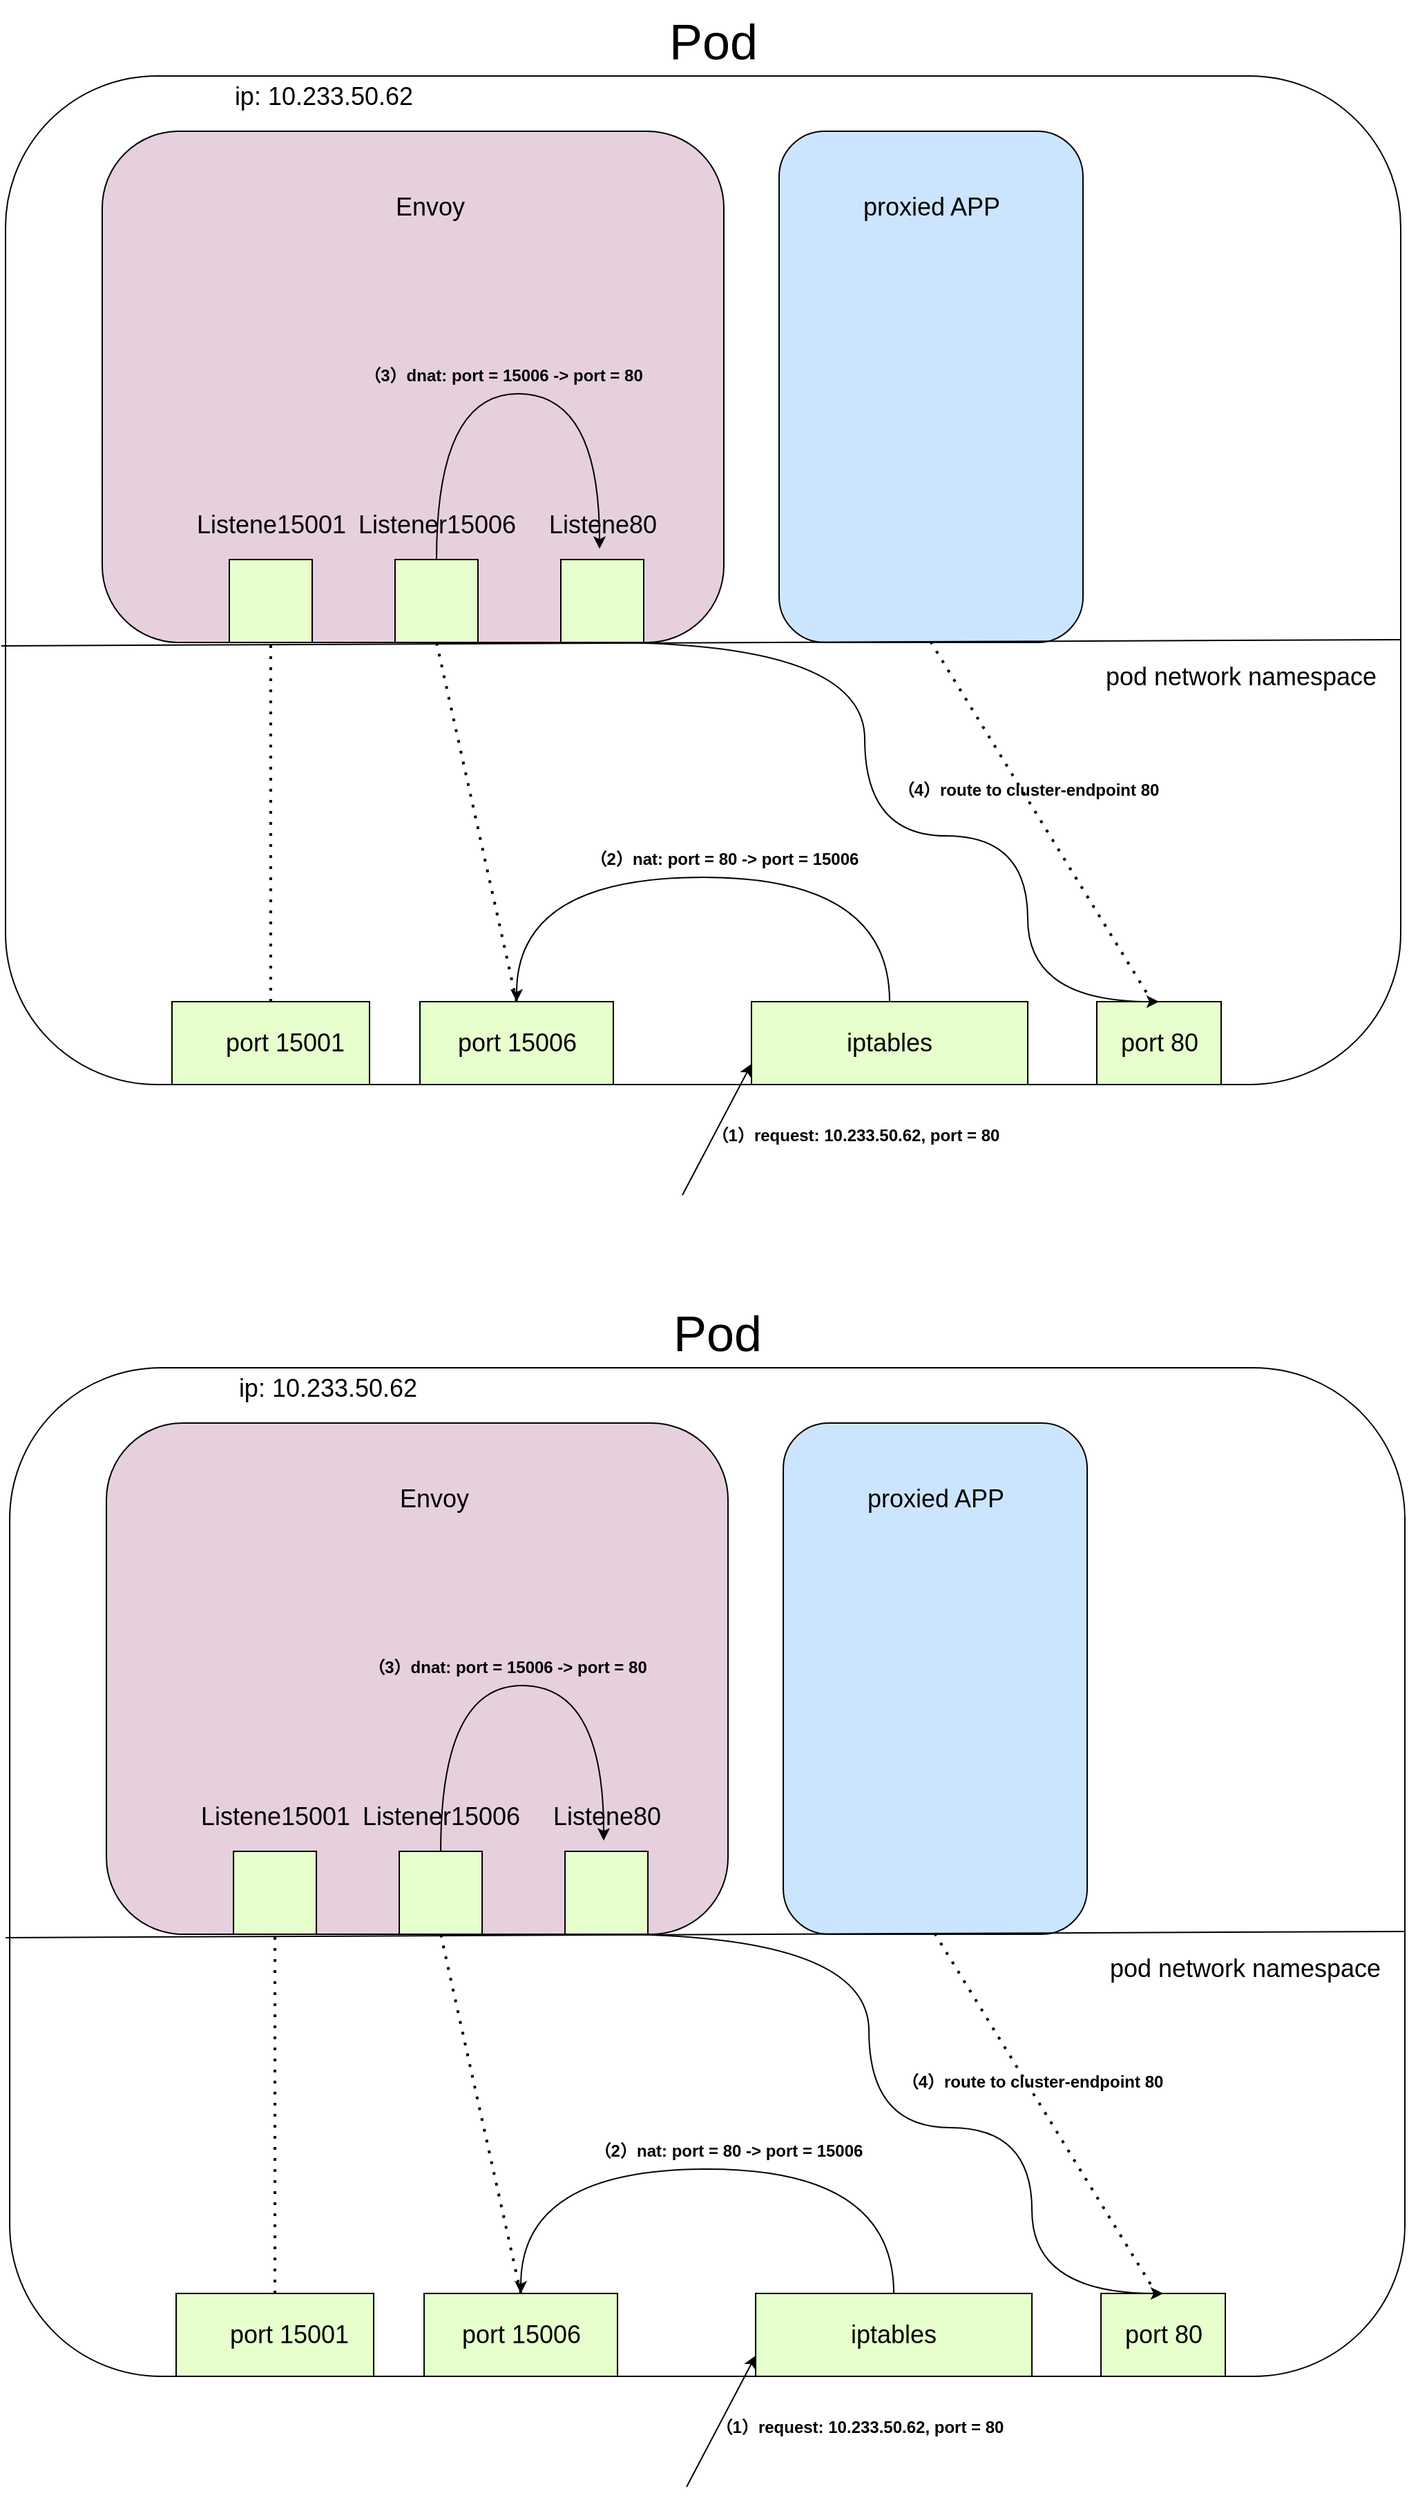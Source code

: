 <mxfile version="20.0.4" type="github">
  <diagram id="KpkW_Dag3uD1N4MSuSzZ" name="Page-1">
    <mxGraphModel dx="1875" dy="823" grid="1" gridSize="10" guides="1" tooltips="1" connect="1" arrows="1" fold="1" page="1" pageScale="1" pageWidth="827" pageHeight="1169" math="0" shadow="0">
      <root>
        <mxCell id="0" />
        <mxCell id="1" parent="0" />
        <mxCell id="1uFqp1fdt-oNHH_hLood-1" value="" style="rounded=1;whiteSpace=wrap;html=1;" vertex="1" parent="1">
          <mxGeometry x="330" y="280" width="1010" height="730" as="geometry" />
        </mxCell>
        <mxCell id="1uFqp1fdt-oNHH_hLood-2" value="&lt;font style=&quot;font-size: 36px;&quot;&gt;Pod&lt;/font&gt;" style="text;html=1;align=center;verticalAlign=middle;resizable=0;points=[];autosize=1;strokeColor=none;fillColor=none;" vertex="1" parent="1">
          <mxGeometry x="797" y="225" width="90" height="60" as="geometry" />
        </mxCell>
        <mxCell id="1uFqp1fdt-oNHH_hLood-3" value="" style="rounded=1;whiteSpace=wrap;html=1;fillColor=#E6D0DE;" vertex="1" parent="1">
          <mxGeometry x="400" y="320" width="450" height="370" as="geometry" />
        </mxCell>
        <mxCell id="1uFqp1fdt-oNHH_hLood-4" value="" style="rounded=1;whiteSpace=wrap;html=1;fillColor=#CCE5FF;" vertex="1" parent="1">
          <mxGeometry x="890" y="320" width="220" height="370" as="geometry" />
        </mxCell>
        <mxCell id="1uFqp1fdt-oNHH_hLood-5" value="&lt;font style=&quot;font-size: 18px;&quot;&gt;Envoy&lt;/font&gt;" style="text;html=1;align=center;verticalAlign=middle;resizable=0;points=[];autosize=1;strokeColor=none;fillColor=none;" vertex="1" parent="1">
          <mxGeometry x="602" y="360" width="70" height="30" as="geometry" />
        </mxCell>
        <mxCell id="1uFqp1fdt-oNHH_hLood-6" value="&lt;font style=&quot;font-size: 18px;&quot;&gt;proxied APP&lt;/font&gt;" style="text;html=1;align=center;verticalAlign=middle;resizable=0;points=[];autosize=1;strokeColor=none;fillColor=none;" vertex="1" parent="1">
          <mxGeometry x="940" y="360" width="120" height="30" as="geometry" />
        </mxCell>
        <mxCell id="1uFqp1fdt-oNHH_hLood-8" value="" style="endArrow=none;html=1;rounded=0;fontSize=18;exitX=-0.003;exitY=0.565;exitDx=0;exitDy=0;exitPerimeter=0;" edge="1" parent="1" source="1uFqp1fdt-oNHH_hLood-1">
          <mxGeometry width="50" height="50" relative="1" as="geometry">
            <mxPoint x="680" y="610" as="sourcePoint" />
            <mxPoint x="1340" y="688" as="targetPoint" />
          </mxGeometry>
        </mxCell>
        <mxCell id="1uFqp1fdt-oNHH_hLood-9" value="&lt;span style=&quot;font-size: 18px;&quot;&gt;pod network namespace&lt;/span&gt;" style="text;html=1;align=center;verticalAlign=middle;resizable=0;points=[];autosize=1;strokeColor=none;fillColor=none;" vertex="1" parent="1">
          <mxGeometry x="1114" y="700" width="220" height="30" as="geometry" />
        </mxCell>
        <mxCell id="1uFqp1fdt-oNHH_hLood-11" value="" style="rounded=0;whiteSpace=wrap;html=1;fontSize=18;fillColor=#E6FFCC;" vertex="1" parent="1">
          <mxGeometry x="612" y="630" width="60" height="60" as="geometry" />
        </mxCell>
        <mxCell id="1uFqp1fdt-oNHH_hLood-12" value="" style="rounded=0;whiteSpace=wrap;html=1;fontSize=18;fillColor=#E6FFCC;" vertex="1" parent="1">
          <mxGeometry x="492" y="630" width="60" height="60" as="geometry" />
        </mxCell>
        <mxCell id="1uFqp1fdt-oNHH_hLood-13" value="" style="rounded=0;whiteSpace=wrap;html=1;fontSize=18;fillColor=#E6FFCC;" vertex="1" parent="1">
          <mxGeometry x="732" y="630" width="60" height="60" as="geometry" />
        </mxCell>
        <mxCell id="1uFqp1fdt-oNHH_hLood-14" value="" style="rounded=0;whiteSpace=wrap;html=1;fontSize=18;fillColor=#E6FFCC;" vertex="1" parent="1">
          <mxGeometry x="1120" y="950" width="90" height="60" as="geometry" />
        </mxCell>
        <mxCell id="1uFqp1fdt-oNHH_hLood-15" value="&lt;font style=&quot;font-size: 18px;&quot;&gt;Listener15006&lt;/font&gt;" style="text;html=1;align=center;verticalAlign=middle;resizable=0;points=[];autosize=1;strokeColor=none;fillColor=none;" vertex="1" parent="1">
          <mxGeometry x="572" y="590" width="140" height="30" as="geometry" />
        </mxCell>
        <mxCell id="1uFqp1fdt-oNHH_hLood-16" value="&lt;font style=&quot;font-size: 18px;&quot;&gt;Listene15001&lt;/font&gt;" style="text;html=1;align=center;verticalAlign=middle;resizable=0;points=[];autosize=1;strokeColor=none;fillColor=none;" vertex="1" parent="1">
          <mxGeometry x="457" y="590" width="130" height="30" as="geometry" />
        </mxCell>
        <mxCell id="1uFqp1fdt-oNHH_hLood-17" value="&lt;span style=&quot;font-size: 18px;&quot;&gt;Listene&lt;/span&gt;&lt;span style=&quot;font-size: 18px;&quot;&gt;80&lt;/span&gt;" style="text;html=1;align=center;verticalAlign=middle;resizable=0;points=[];autosize=1;strokeColor=none;fillColor=none;" vertex="1" parent="1">
          <mxGeometry x="712" y="590" width="100" height="30" as="geometry" />
        </mxCell>
        <mxCell id="1uFqp1fdt-oNHH_hLood-18" value="" style="rounded=0;whiteSpace=wrap;html=1;fontSize=18;fillColor=#E6FFCC;" vertex="1" parent="1">
          <mxGeometry x="630" y="950" width="140" height="60" as="geometry" />
        </mxCell>
        <mxCell id="1uFqp1fdt-oNHH_hLood-19" value="" style="rounded=0;whiteSpace=wrap;html=1;fontSize=18;fillColor=#E6FFCC;" vertex="1" parent="1">
          <mxGeometry x="450.5" y="950" width="143" height="60" as="geometry" />
        </mxCell>
        <mxCell id="1uFqp1fdt-oNHH_hLood-20" value="&lt;font style=&quot;font-size: 18px;&quot;&gt;port 15006&lt;/font&gt;" style="text;html=1;align=center;verticalAlign=middle;resizable=0;points=[];autosize=1;strokeColor=none;fillColor=none;" vertex="1" parent="1">
          <mxGeometry x="645" y="965" width="110" height="30" as="geometry" />
        </mxCell>
        <mxCell id="1uFqp1fdt-oNHH_hLood-21" value="&lt;font style=&quot;font-size: 18px;&quot;&gt;port 15001&lt;/font&gt;" style="text;html=1;align=center;verticalAlign=middle;resizable=0;points=[];autosize=1;strokeColor=none;fillColor=none;" vertex="1" parent="1">
          <mxGeometry x="477" y="965" width="110" height="30" as="geometry" />
        </mxCell>
        <mxCell id="1uFqp1fdt-oNHH_hLood-22" value="&lt;font style=&quot;font-size: 18px;&quot;&gt;port 80&lt;/font&gt;" style="text;html=1;align=center;verticalAlign=middle;resizable=0;points=[];autosize=1;strokeColor=none;fillColor=none;" vertex="1" parent="1">
          <mxGeometry x="1125" y="965" width="80" height="30" as="geometry" />
        </mxCell>
        <mxCell id="1uFqp1fdt-oNHH_hLood-23" value="" style="endArrow=classic;html=1;rounded=0;fontSize=18;entryX=0;entryY=0.75;entryDx=0;entryDy=0;" edge="1" parent="1" target="1uFqp1fdt-oNHH_hLood-31">
          <mxGeometry width="50" height="50" relative="1" as="geometry">
            <mxPoint x="820" y="1090" as="sourcePoint" />
            <mxPoint x="280" y="830" as="targetPoint" />
          </mxGeometry>
        </mxCell>
        <mxCell id="1uFqp1fdt-oNHH_hLood-24" value="&lt;font style=&quot;font-size: 12px;&quot;&gt;&lt;b&gt;（1）request: 10.233.50.62, port = 80&lt;/b&gt;&lt;/font&gt;" style="text;html=1;align=center;verticalAlign=middle;resizable=0;points=[];autosize=1;strokeColor=none;fillColor=none;fontSize=18;" vertex="1" parent="1">
          <mxGeometry x="830" y="1030" width="230" height="30" as="geometry" />
        </mxCell>
        <mxCell id="1uFqp1fdt-oNHH_hLood-25" value="&lt;font style=&quot;font-size: 18px;&quot;&gt;ip: 10.233.50.62&lt;/font&gt;" style="text;html=1;align=center;verticalAlign=middle;resizable=0;points=[];autosize=1;strokeColor=none;fillColor=none;" vertex="1" parent="1">
          <mxGeometry x="485" y="280" width="150" height="30" as="geometry" />
        </mxCell>
        <mxCell id="1uFqp1fdt-oNHH_hLood-26" value="&lt;font style=&quot;font-size: 12px;&quot;&gt;&lt;b&gt;（2）&lt;/b&gt;&lt;b&gt;nat: port = 80 -&amp;gt; port = 15006&lt;/b&gt;&lt;/font&gt;" style="text;html=1;align=center;verticalAlign=middle;resizable=0;points=[];autosize=1;strokeColor=none;fillColor=none;fontSize=18;" vertex="1" parent="1">
          <mxGeometry x="740" y="830" width="220" height="30" as="geometry" />
        </mxCell>
        <mxCell id="1uFqp1fdt-oNHH_hLood-28" value="" style="endArrow=none;dashed=1;html=1;dashPattern=1 3;strokeWidth=2;rounded=0;fontSize=12;entryX=0.5;entryY=1;entryDx=0;entryDy=0;exitX=0.5;exitY=0;exitDx=0;exitDy=0;" edge="1" parent="1" source="1uFqp1fdt-oNHH_hLood-18" target="1uFqp1fdt-oNHH_hLood-11">
          <mxGeometry width="50" height="50" relative="1" as="geometry">
            <mxPoint x="680" y="770" as="sourcePoint" />
            <mxPoint x="730" y="720" as="targetPoint" />
          </mxGeometry>
        </mxCell>
        <mxCell id="1uFqp1fdt-oNHH_hLood-31" value="iptables" style="rounded=0;whiteSpace=wrap;html=1;fontSize=18;fillColor=#E6FFCC;" vertex="1" parent="1">
          <mxGeometry x="870" y="950" width="200" height="60" as="geometry" />
        </mxCell>
        <mxCell id="1uFqp1fdt-oNHH_hLood-32" value="" style="endArrow=classic;html=1;rounded=0;fontSize=12;exitX=0.5;exitY=0;exitDx=0;exitDy=0;entryX=0.5;entryY=0;entryDx=0;entryDy=0;edgeStyle=orthogonalEdgeStyle;curved=1;" edge="1" parent="1" source="1uFqp1fdt-oNHH_hLood-31" target="1uFqp1fdt-oNHH_hLood-18">
          <mxGeometry width="50" height="50" relative="1" as="geometry">
            <mxPoint x="680" y="770" as="sourcePoint" />
            <mxPoint x="730" y="720" as="targetPoint" />
            <Array as="points">
              <mxPoint x="970" y="860" />
              <mxPoint x="700" y="860" />
            </Array>
          </mxGeometry>
        </mxCell>
        <mxCell id="1uFqp1fdt-oNHH_hLood-34" value="" style="endArrow=none;dashed=1;html=1;dashPattern=1 3;strokeWidth=2;rounded=0;fontSize=12;entryX=0.5;entryY=1;entryDx=0;entryDy=0;exitX=0.5;exitY=0;exitDx=0;exitDy=0;" edge="1" parent="1" source="1uFqp1fdt-oNHH_hLood-19" target="1uFqp1fdt-oNHH_hLood-12">
          <mxGeometry width="50" height="50" relative="1" as="geometry">
            <mxPoint x="850" y="850" as="sourcePoint" />
            <mxPoint x="900" y="800" as="targetPoint" />
          </mxGeometry>
        </mxCell>
        <mxCell id="1uFqp1fdt-oNHH_hLood-35" value="" style="endArrow=classic;html=1;rounded=0;fontSize=12;exitX=0.5;exitY=0;exitDx=0;exitDy=0;entryX=0.48;entryY=1.075;entryDx=0;entryDy=0;entryPerimeter=0;edgeStyle=orthogonalEdgeStyle;curved=1;" edge="1" parent="1" source="1uFqp1fdt-oNHH_hLood-11" target="1uFqp1fdt-oNHH_hLood-17">
          <mxGeometry width="50" height="50" relative="1" as="geometry">
            <mxPoint x="850" y="810" as="sourcePoint" />
            <mxPoint x="900" y="760" as="targetPoint" />
            <Array as="points">
              <mxPoint x="642" y="510" />
              <mxPoint x="760" y="510" />
            </Array>
          </mxGeometry>
        </mxCell>
        <mxCell id="1uFqp1fdt-oNHH_hLood-36" value="&lt;font style=&quot;font-size: 12px;&quot;&gt;&lt;b&gt;（3）dnat&lt;/b&gt;&lt;b&gt;: port = 15006 -&amp;gt; port = 80&lt;/b&gt;&lt;/font&gt;" style="text;html=1;align=center;verticalAlign=middle;resizable=0;points=[];autosize=1;strokeColor=none;fillColor=none;fontSize=18;" vertex="1" parent="1">
          <mxGeometry x="580" y="480" width="220" height="30" as="geometry" />
        </mxCell>
        <mxCell id="1uFqp1fdt-oNHH_hLood-37" value="" style="endArrow=classic;html=1;rounded=0;fontSize=12;exitX=0.5;exitY=1;exitDx=0;exitDy=0;entryX=0.5;entryY=0;entryDx=0;entryDy=0;edgeStyle=orthogonalEdgeStyle;curved=1;" edge="1" parent="1" source="1uFqp1fdt-oNHH_hLood-13" target="1uFqp1fdt-oNHH_hLood-14">
          <mxGeometry width="50" height="50" relative="1" as="geometry">
            <mxPoint x="952" y="840" as="sourcePoint" />
            <mxPoint x="1070" y="832.25" as="targetPoint" />
            <Array as="points">
              <mxPoint x="952" y="690" />
              <mxPoint x="952" y="830" />
              <mxPoint x="1070" y="830" />
              <mxPoint x="1070" y="950" />
            </Array>
          </mxGeometry>
        </mxCell>
        <mxCell id="1uFqp1fdt-oNHH_hLood-38" value="&lt;font style=&quot;font-size: 12px;&quot;&gt;&lt;b&gt;（4）&lt;/b&gt;&lt;b&gt;route to cluster-endpoint 80&lt;/b&gt;&lt;/font&gt;" style="text;html=1;align=center;verticalAlign=middle;resizable=0;points=[];autosize=1;strokeColor=none;fillColor=none;fontSize=18;" vertex="1" parent="1">
          <mxGeometry x="965" y="780" width="210" height="30" as="geometry" />
        </mxCell>
        <mxCell id="1uFqp1fdt-oNHH_hLood-39" value="" style="endArrow=none;dashed=1;html=1;dashPattern=1 3;strokeWidth=2;rounded=0;fontSize=12;curved=1;" edge="1" parent="1">
          <mxGeometry width="50" height="50" relative="1" as="geometry">
            <mxPoint x="1160" y="950" as="sourcePoint" />
            <mxPoint x="1000" y="690" as="targetPoint" />
          </mxGeometry>
        </mxCell>
        <mxCell id="1uFqp1fdt-oNHH_hLood-40" value="" style="rounded=1;whiteSpace=wrap;html=1;" vertex="1" parent="1">
          <mxGeometry x="333.03" y="1215" width="1010" height="730" as="geometry" />
        </mxCell>
        <mxCell id="1uFqp1fdt-oNHH_hLood-41" value="&lt;font style=&quot;font-size: 36px;&quot;&gt;Pod&lt;/font&gt;" style="text;html=1;align=center;verticalAlign=middle;resizable=0;points=[];autosize=1;strokeColor=none;fillColor=none;" vertex="1" parent="1">
          <mxGeometry x="800.03" y="1160" width="90" height="60" as="geometry" />
        </mxCell>
        <mxCell id="1uFqp1fdt-oNHH_hLood-42" value="" style="rounded=1;whiteSpace=wrap;html=1;fillColor=#E6D0DE;" vertex="1" parent="1">
          <mxGeometry x="403.03" y="1255" width="450" height="370" as="geometry" />
        </mxCell>
        <mxCell id="1uFqp1fdt-oNHH_hLood-43" value="" style="rounded=1;whiteSpace=wrap;html=1;fillColor=#CCE5FF;" vertex="1" parent="1">
          <mxGeometry x="893.03" y="1255" width="220" height="370" as="geometry" />
        </mxCell>
        <mxCell id="1uFqp1fdt-oNHH_hLood-44" value="&lt;font style=&quot;font-size: 18px;&quot;&gt;Envoy&lt;/font&gt;" style="text;html=1;align=center;verticalAlign=middle;resizable=0;points=[];autosize=1;strokeColor=none;fillColor=none;" vertex="1" parent="1">
          <mxGeometry x="605.03" y="1295" width="70" height="30" as="geometry" />
        </mxCell>
        <mxCell id="1uFqp1fdt-oNHH_hLood-45" value="&lt;font style=&quot;font-size: 18px;&quot;&gt;proxied APP&lt;/font&gt;" style="text;html=1;align=center;verticalAlign=middle;resizable=0;points=[];autosize=1;strokeColor=none;fillColor=none;" vertex="1" parent="1">
          <mxGeometry x="943.03" y="1295" width="120" height="30" as="geometry" />
        </mxCell>
        <mxCell id="1uFqp1fdt-oNHH_hLood-46" value="" style="endArrow=none;html=1;rounded=0;fontSize=18;exitX=-0.003;exitY=0.565;exitDx=0;exitDy=0;exitPerimeter=0;" edge="1" parent="1" source="1uFqp1fdt-oNHH_hLood-40">
          <mxGeometry width="50" height="50" relative="1" as="geometry">
            <mxPoint x="683.03" y="1545" as="sourcePoint" />
            <mxPoint x="1343.03" y="1623" as="targetPoint" />
          </mxGeometry>
        </mxCell>
        <mxCell id="1uFqp1fdt-oNHH_hLood-47" value="&lt;span style=&quot;font-size: 18px;&quot;&gt;pod network namespace&lt;/span&gt;" style="text;html=1;align=center;verticalAlign=middle;resizable=0;points=[];autosize=1;strokeColor=none;fillColor=none;" vertex="1" parent="1">
          <mxGeometry x="1117.03" y="1635" width="220" height="30" as="geometry" />
        </mxCell>
        <mxCell id="1uFqp1fdt-oNHH_hLood-48" value="" style="rounded=0;whiteSpace=wrap;html=1;fontSize=18;fillColor=#E6FFCC;" vertex="1" parent="1">
          <mxGeometry x="615.03" y="1565" width="60" height="60" as="geometry" />
        </mxCell>
        <mxCell id="1uFqp1fdt-oNHH_hLood-49" value="" style="rounded=0;whiteSpace=wrap;html=1;fontSize=18;fillColor=#E6FFCC;" vertex="1" parent="1">
          <mxGeometry x="495.03" y="1565" width="60" height="60" as="geometry" />
        </mxCell>
        <mxCell id="1uFqp1fdt-oNHH_hLood-50" value="" style="rounded=0;whiteSpace=wrap;html=1;fontSize=18;fillColor=#E6FFCC;" vertex="1" parent="1">
          <mxGeometry x="735.03" y="1565" width="60" height="60" as="geometry" />
        </mxCell>
        <mxCell id="1uFqp1fdt-oNHH_hLood-51" value="" style="rounded=0;whiteSpace=wrap;html=1;fontSize=18;fillColor=#E6FFCC;" vertex="1" parent="1">
          <mxGeometry x="1123.03" y="1885" width="90" height="60" as="geometry" />
        </mxCell>
        <mxCell id="1uFqp1fdt-oNHH_hLood-52" value="&lt;font style=&quot;font-size: 18px;&quot;&gt;Listener15006&lt;/font&gt;" style="text;html=1;align=center;verticalAlign=middle;resizable=0;points=[];autosize=1;strokeColor=none;fillColor=none;" vertex="1" parent="1">
          <mxGeometry x="575.03" y="1525" width="140" height="30" as="geometry" />
        </mxCell>
        <mxCell id="1uFqp1fdt-oNHH_hLood-53" value="&lt;font style=&quot;font-size: 18px;&quot;&gt;Listene15001&lt;/font&gt;" style="text;html=1;align=center;verticalAlign=middle;resizable=0;points=[];autosize=1;strokeColor=none;fillColor=none;" vertex="1" parent="1">
          <mxGeometry x="460.03" y="1525" width="130" height="30" as="geometry" />
        </mxCell>
        <mxCell id="1uFqp1fdt-oNHH_hLood-54" value="&lt;span style=&quot;font-size: 18px;&quot;&gt;Listene&lt;/span&gt;&lt;span style=&quot;font-size: 18px;&quot;&gt;80&lt;/span&gt;" style="text;html=1;align=center;verticalAlign=middle;resizable=0;points=[];autosize=1;strokeColor=none;fillColor=none;" vertex="1" parent="1">
          <mxGeometry x="715.03" y="1525" width="100" height="30" as="geometry" />
        </mxCell>
        <mxCell id="1uFqp1fdt-oNHH_hLood-55" value="" style="rounded=0;whiteSpace=wrap;html=1;fontSize=18;fillColor=#E6FFCC;" vertex="1" parent="1">
          <mxGeometry x="633.03" y="1885" width="140" height="60" as="geometry" />
        </mxCell>
        <mxCell id="1uFqp1fdt-oNHH_hLood-56" value="" style="rounded=0;whiteSpace=wrap;html=1;fontSize=18;fillColor=#E6FFCC;" vertex="1" parent="1">
          <mxGeometry x="453.53" y="1885" width="143" height="60" as="geometry" />
        </mxCell>
        <mxCell id="1uFqp1fdt-oNHH_hLood-57" value="&lt;font style=&quot;font-size: 18px;&quot;&gt;port 15006&lt;/font&gt;" style="text;html=1;align=center;verticalAlign=middle;resizable=0;points=[];autosize=1;strokeColor=none;fillColor=none;" vertex="1" parent="1">
          <mxGeometry x="648.03" y="1900" width="110" height="30" as="geometry" />
        </mxCell>
        <mxCell id="1uFqp1fdt-oNHH_hLood-58" value="&lt;font style=&quot;font-size: 18px;&quot;&gt;port 15001&lt;/font&gt;" style="text;html=1;align=center;verticalAlign=middle;resizable=0;points=[];autosize=1;strokeColor=none;fillColor=none;" vertex="1" parent="1">
          <mxGeometry x="480.03" y="1900" width="110" height="30" as="geometry" />
        </mxCell>
        <mxCell id="1uFqp1fdt-oNHH_hLood-59" value="&lt;font style=&quot;font-size: 18px;&quot;&gt;port 80&lt;/font&gt;" style="text;html=1;align=center;verticalAlign=middle;resizable=0;points=[];autosize=1;strokeColor=none;fillColor=none;" vertex="1" parent="1">
          <mxGeometry x="1128.03" y="1900" width="80" height="30" as="geometry" />
        </mxCell>
        <mxCell id="1uFqp1fdt-oNHH_hLood-60" value="" style="endArrow=classic;html=1;rounded=0;fontSize=18;entryX=0;entryY=0.75;entryDx=0;entryDy=0;" edge="1" parent="1" target="1uFqp1fdt-oNHH_hLood-65">
          <mxGeometry width="50" height="50" relative="1" as="geometry">
            <mxPoint x="823.03" y="2025" as="sourcePoint" />
            <mxPoint x="283.03" y="1765" as="targetPoint" />
          </mxGeometry>
        </mxCell>
        <mxCell id="1uFqp1fdt-oNHH_hLood-61" value="&lt;font style=&quot;font-size: 12px;&quot;&gt;&lt;b&gt;（1）request: 10.233.50.62, port = 80&lt;/b&gt;&lt;/font&gt;" style="text;html=1;align=center;verticalAlign=middle;resizable=0;points=[];autosize=1;strokeColor=none;fillColor=none;fontSize=18;" vertex="1" parent="1">
          <mxGeometry x="833.03" y="1965" width="230" height="30" as="geometry" />
        </mxCell>
        <mxCell id="1uFqp1fdt-oNHH_hLood-62" value="&lt;font style=&quot;font-size: 18px;&quot;&gt;ip: 10.233.50.62&lt;/font&gt;" style="text;html=1;align=center;verticalAlign=middle;resizable=0;points=[];autosize=1;strokeColor=none;fillColor=none;" vertex="1" parent="1">
          <mxGeometry x="488.03" y="1215" width="150" height="30" as="geometry" />
        </mxCell>
        <mxCell id="1uFqp1fdt-oNHH_hLood-63" value="&lt;font style=&quot;font-size: 12px;&quot;&gt;&lt;b&gt;（2）&lt;/b&gt;&lt;b&gt;nat: port = 80 -&amp;gt; port = 15006&lt;/b&gt;&lt;/font&gt;" style="text;html=1;align=center;verticalAlign=middle;resizable=0;points=[];autosize=1;strokeColor=none;fillColor=none;fontSize=18;" vertex="1" parent="1">
          <mxGeometry x="743.03" y="1765" width="220" height="30" as="geometry" />
        </mxCell>
        <mxCell id="1uFqp1fdt-oNHH_hLood-64" value="" style="endArrow=none;dashed=1;html=1;dashPattern=1 3;strokeWidth=2;rounded=0;fontSize=12;entryX=0.5;entryY=1;entryDx=0;entryDy=0;exitX=0.5;exitY=0;exitDx=0;exitDy=0;" edge="1" parent="1" source="1uFqp1fdt-oNHH_hLood-55" target="1uFqp1fdt-oNHH_hLood-48">
          <mxGeometry width="50" height="50" relative="1" as="geometry">
            <mxPoint x="683.03" y="1705" as="sourcePoint" />
            <mxPoint x="733.03" y="1655" as="targetPoint" />
          </mxGeometry>
        </mxCell>
        <mxCell id="1uFqp1fdt-oNHH_hLood-65" value="iptables" style="rounded=0;whiteSpace=wrap;html=1;fontSize=18;fillColor=#E6FFCC;" vertex="1" parent="1">
          <mxGeometry x="873.03" y="1885" width="200" height="60" as="geometry" />
        </mxCell>
        <mxCell id="1uFqp1fdt-oNHH_hLood-66" value="" style="endArrow=classic;html=1;rounded=0;fontSize=12;exitX=0.5;exitY=0;exitDx=0;exitDy=0;entryX=0.5;entryY=0;entryDx=0;entryDy=0;edgeStyle=orthogonalEdgeStyle;curved=1;" edge="1" parent="1" source="1uFqp1fdt-oNHH_hLood-65" target="1uFqp1fdt-oNHH_hLood-55">
          <mxGeometry width="50" height="50" relative="1" as="geometry">
            <mxPoint x="683.03" y="1705" as="sourcePoint" />
            <mxPoint x="733.03" y="1655" as="targetPoint" />
            <Array as="points">
              <mxPoint x="973.03" y="1795" />
              <mxPoint x="703.03" y="1795" />
            </Array>
          </mxGeometry>
        </mxCell>
        <mxCell id="1uFqp1fdt-oNHH_hLood-67" value="" style="endArrow=none;dashed=1;html=1;dashPattern=1 3;strokeWidth=2;rounded=0;fontSize=12;entryX=0.5;entryY=1;entryDx=0;entryDy=0;exitX=0.5;exitY=0;exitDx=0;exitDy=0;" edge="1" parent="1" source="1uFqp1fdt-oNHH_hLood-56" target="1uFqp1fdt-oNHH_hLood-49">
          <mxGeometry width="50" height="50" relative="1" as="geometry">
            <mxPoint x="853.03" y="1785" as="sourcePoint" />
            <mxPoint x="903.03" y="1735" as="targetPoint" />
          </mxGeometry>
        </mxCell>
        <mxCell id="1uFqp1fdt-oNHH_hLood-68" value="" style="endArrow=classic;html=1;rounded=0;fontSize=12;exitX=0.5;exitY=0;exitDx=0;exitDy=0;entryX=0.48;entryY=1.075;entryDx=0;entryDy=0;entryPerimeter=0;edgeStyle=orthogonalEdgeStyle;curved=1;" edge="1" parent="1" source="1uFqp1fdt-oNHH_hLood-48" target="1uFqp1fdt-oNHH_hLood-54">
          <mxGeometry width="50" height="50" relative="1" as="geometry">
            <mxPoint x="853.03" y="1745" as="sourcePoint" />
            <mxPoint x="903.03" y="1695" as="targetPoint" />
            <Array as="points">
              <mxPoint x="645.03" y="1445" />
              <mxPoint x="763.03" y="1445" />
            </Array>
          </mxGeometry>
        </mxCell>
        <mxCell id="1uFqp1fdt-oNHH_hLood-69" value="&lt;font style=&quot;font-size: 12px;&quot;&gt;&lt;b&gt;（3）dnat&lt;/b&gt;&lt;b&gt;: port = 15006 -&amp;gt; port = 80&lt;/b&gt;&lt;/font&gt;" style="text;html=1;align=center;verticalAlign=middle;resizable=0;points=[];autosize=1;strokeColor=none;fillColor=none;fontSize=18;" vertex="1" parent="1">
          <mxGeometry x="583.03" y="1415" width="220" height="30" as="geometry" />
        </mxCell>
        <mxCell id="1uFqp1fdt-oNHH_hLood-70" value="" style="endArrow=classic;html=1;rounded=0;fontSize=12;exitX=0.5;exitY=1;exitDx=0;exitDy=0;entryX=0.5;entryY=0;entryDx=0;entryDy=0;edgeStyle=orthogonalEdgeStyle;curved=1;" edge="1" parent="1" source="1uFqp1fdt-oNHH_hLood-50" target="1uFqp1fdt-oNHH_hLood-51">
          <mxGeometry width="50" height="50" relative="1" as="geometry">
            <mxPoint x="955.03" y="1775" as="sourcePoint" />
            <mxPoint x="1073.03" y="1767.25" as="targetPoint" />
            <Array as="points">
              <mxPoint x="955.03" y="1625" />
              <mxPoint x="955.03" y="1765" />
              <mxPoint x="1073.03" y="1765" />
              <mxPoint x="1073.03" y="1885" />
            </Array>
          </mxGeometry>
        </mxCell>
        <mxCell id="1uFqp1fdt-oNHH_hLood-71" value="&lt;font style=&quot;font-size: 12px;&quot;&gt;&lt;b&gt;（4）&lt;/b&gt;&lt;b&gt;route to cluster-endpoint 80&lt;/b&gt;&lt;/font&gt;" style="text;html=1;align=center;verticalAlign=middle;resizable=0;points=[];autosize=1;strokeColor=none;fillColor=none;fontSize=18;" vertex="1" parent="1">
          <mxGeometry x="968.03" y="1715" width="210" height="30" as="geometry" />
        </mxCell>
        <mxCell id="1uFqp1fdt-oNHH_hLood-72" value="" style="endArrow=none;dashed=1;html=1;dashPattern=1 3;strokeWidth=2;rounded=0;fontSize=12;curved=1;" edge="1" parent="1">
          <mxGeometry width="50" height="50" relative="1" as="geometry">
            <mxPoint x="1163.03" y="1885" as="sourcePoint" />
            <mxPoint x="1003.03" y="1625" as="targetPoint" />
          </mxGeometry>
        </mxCell>
      </root>
    </mxGraphModel>
  </diagram>
</mxfile>
